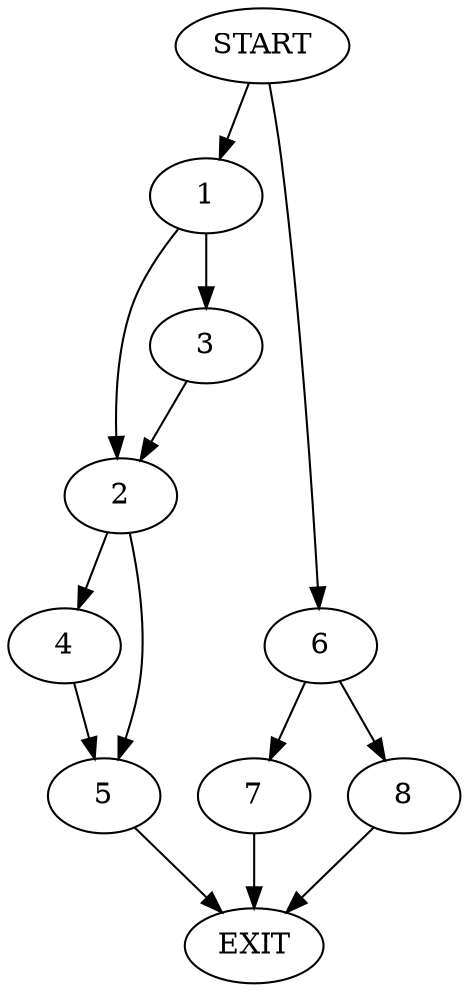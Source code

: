 digraph {
0 [label="START"]
9 [label="EXIT"]
0 -> 1
1 -> 2
1 -> 3
2 -> 4
2 -> 5
3 -> 2
5 -> 9
4 -> 5
0 -> 6
6 -> 7
6 -> 8
8 -> 9
7 -> 9
}
